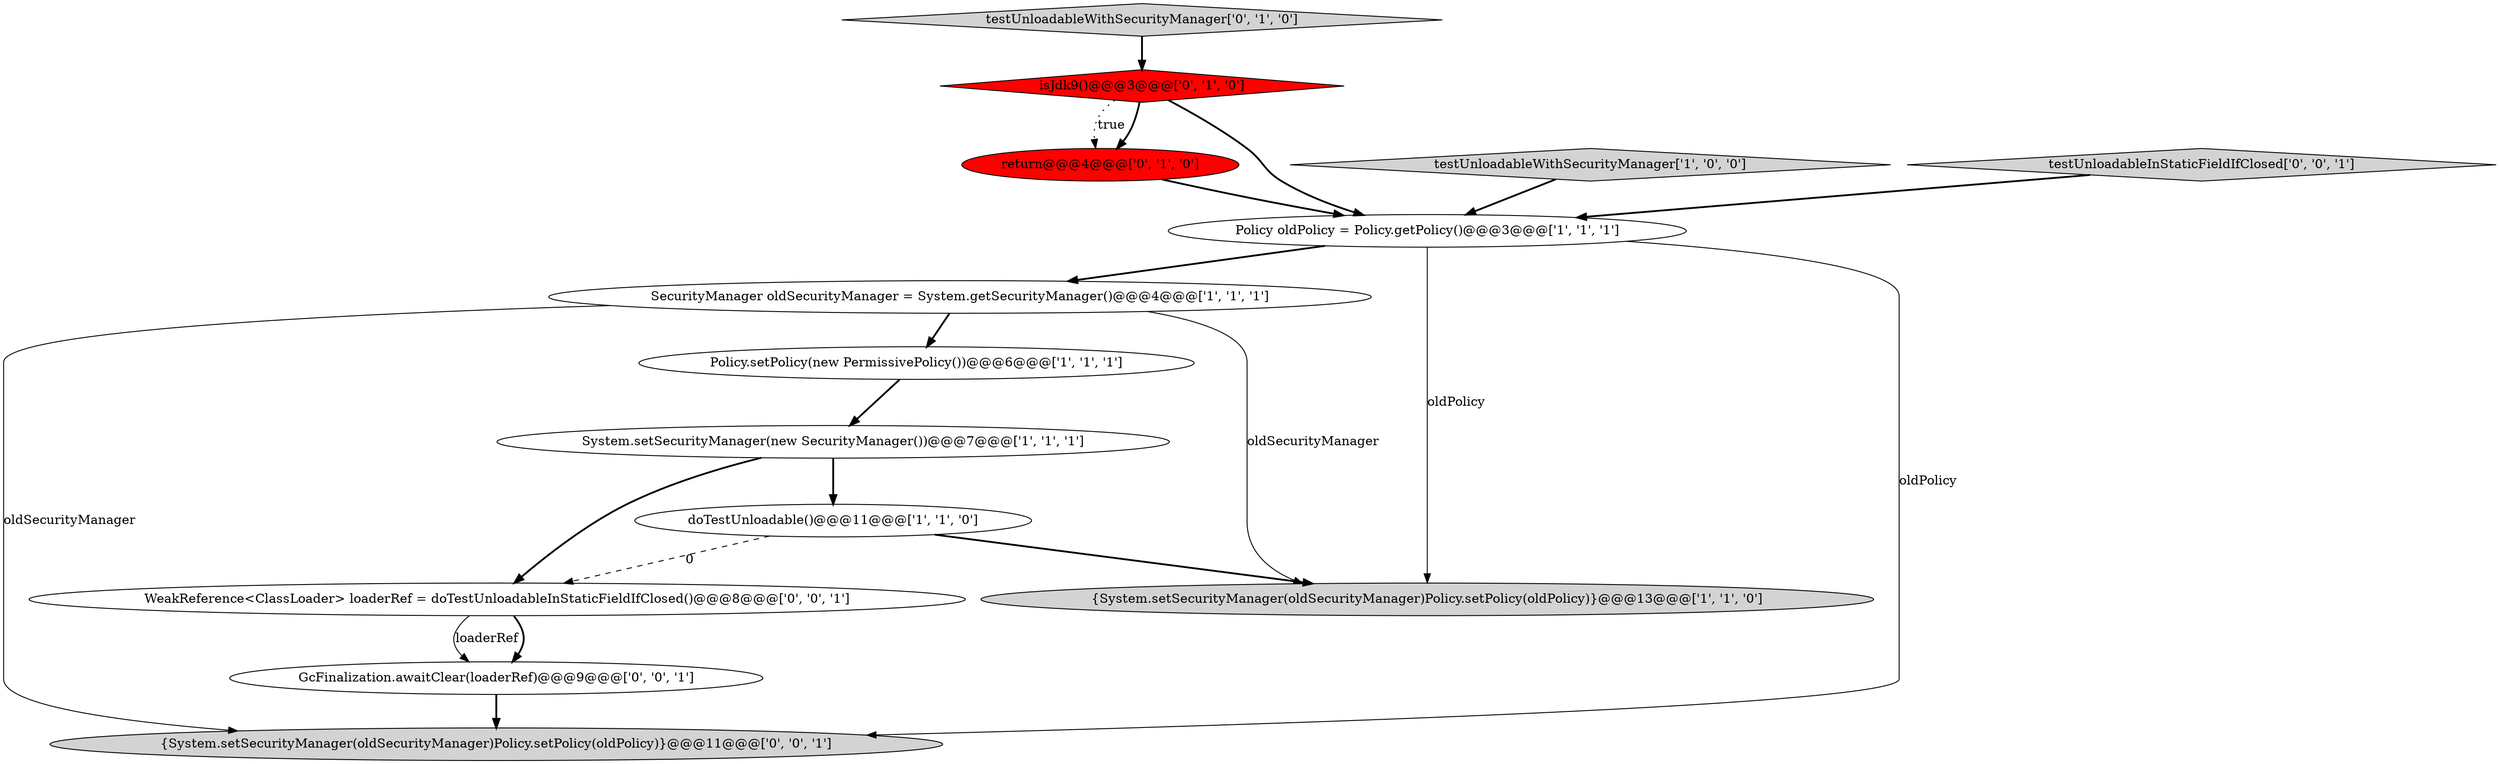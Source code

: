 digraph {
6 [style = filled, label = "Policy.setPolicy(new PermissivePolicy())@@@6@@@['1', '1', '1']", fillcolor = white, shape = ellipse image = "AAA0AAABBB1BBB"];
5 [style = filled, label = "doTestUnloadable()@@@11@@@['1', '1', '0']", fillcolor = white, shape = ellipse image = "AAA0AAABBB1BBB"];
1 [style = filled, label = "{System.setSecurityManager(oldSecurityManager)Policy.setPolicy(oldPolicy)}@@@13@@@['1', '1', '0']", fillcolor = lightgray, shape = ellipse image = "AAA0AAABBB1BBB"];
7 [style = filled, label = "testUnloadableWithSecurityManager['0', '1', '0']", fillcolor = lightgray, shape = diamond image = "AAA0AAABBB2BBB"];
3 [style = filled, label = "Policy oldPolicy = Policy.getPolicy()@@@3@@@['1', '1', '1']", fillcolor = white, shape = ellipse image = "AAA0AAABBB1BBB"];
8 [style = filled, label = "return@@@4@@@['0', '1', '0']", fillcolor = red, shape = ellipse image = "AAA1AAABBB2BBB"];
11 [style = filled, label = "GcFinalization.awaitClear(loaderRef)@@@9@@@['0', '0', '1']", fillcolor = white, shape = ellipse image = "AAA0AAABBB3BBB"];
9 [style = filled, label = "isJdk9()@@@3@@@['0', '1', '0']", fillcolor = red, shape = diamond image = "AAA1AAABBB2BBB"];
4 [style = filled, label = "testUnloadableWithSecurityManager['1', '0', '0']", fillcolor = lightgray, shape = diamond image = "AAA0AAABBB1BBB"];
12 [style = filled, label = "WeakReference<ClassLoader> loaderRef = doTestUnloadableInStaticFieldIfClosed()@@@8@@@['0', '0', '1']", fillcolor = white, shape = ellipse image = "AAA0AAABBB3BBB"];
10 [style = filled, label = "testUnloadableInStaticFieldIfClosed['0', '0', '1']", fillcolor = lightgray, shape = diamond image = "AAA0AAABBB3BBB"];
2 [style = filled, label = "System.setSecurityManager(new SecurityManager())@@@7@@@['1', '1', '1']", fillcolor = white, shape = ellipse image = "AAA0AAABBB1BBB"];
13 [style = filled, label = "{System.setSecurityManager(oldSecurityManager)Policy.setPolicy(oldPolicy)}@@@11@@@['0', '0', '1']", fillcolor = lightgray, shape = ellipse image = "AAA0AAABBB3BBB"];
0 [style = filled, label = "SecurityManager oldSecurityManager = System.getSecurityManager()@@@4@@@['1', '1', '1']", fillcolor = white, shape = ellipse image = "AAA0AAABBB1BBB"];
4->3 [style = bold, label=""];
5->12 [style = dashed, label="0"];
0->1 [style = solid, label="oldSecurityManager"];
0->6 [style = bold, label=""];
8->3 [style = bold, label=""];
12->11 [style = bold, label=""];
10->3 [style = bold, label=""];
9->8 [style = bold, label=""];
3->0 [style = bold, label=""];
2->12 [style = bold, label=""];
9->8 [style = dotted, label="true"];
6->2 [style = bold, label=""];
7->9 [style = bold, label=""];
5->1 [style = bold, label=""];
12->11 [style = solid, label="loaderRef"];
11->13 [style = bold, label=""];
9->3 [style = bold, label=""];
3->1 [style = solid, label="oldPolicy"];
0->13 [style = solid, label="oldSecurityManager"];
3->13 [style = solid, label="oldPolicy"];
2->5 [style = bold, label=""];
}
